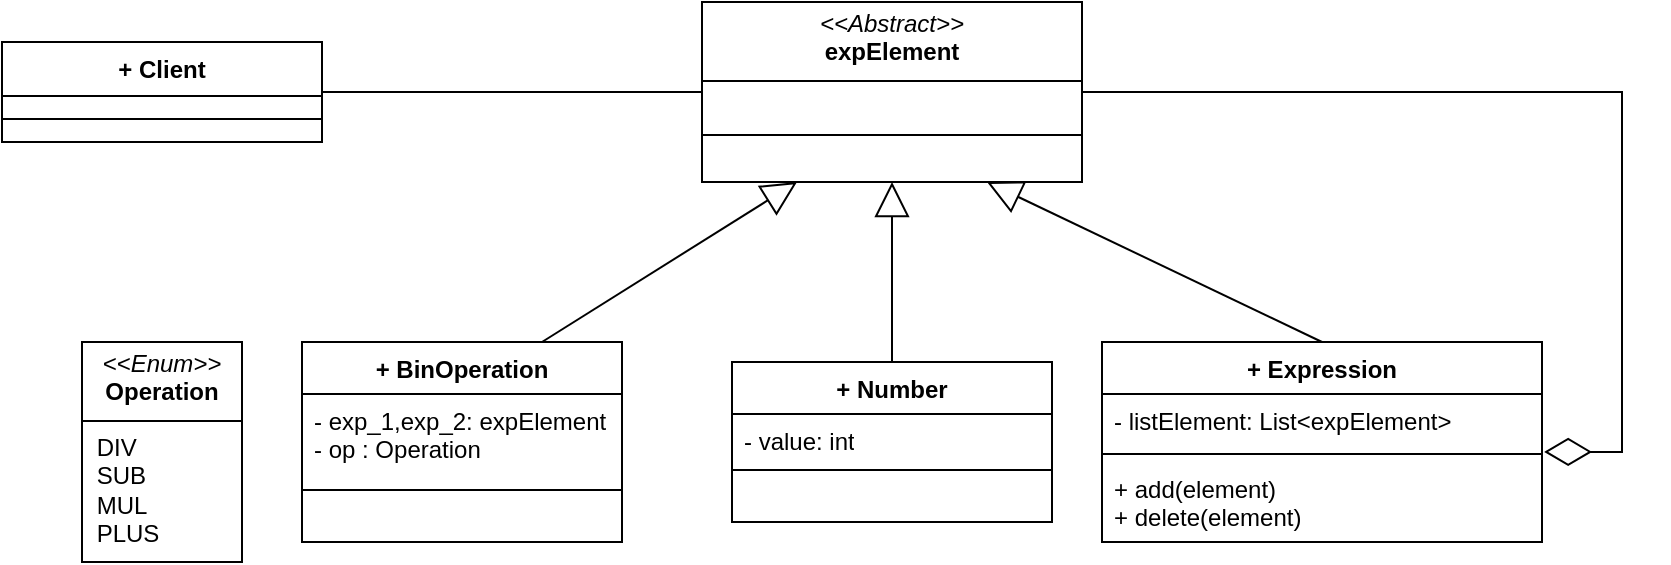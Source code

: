 <mxfile version="26.2.2">
  <diagram name="Page-1" id="_fCqGYr930--LpiFR0RU">
    <mxGraphModel dx="1032" dy="679" grid="1" gridSize="10" guides="1" tooltips="1" connect="1" arrows="1" fold="1" page="1" pageScale="1" pageWidth="570" pageHeight="940" math="0" shadow="0">
      <root>
        <mxCell id="0" />
        <mxCell id="1" parent="0" />
        <mxCell id="mQcFLb6zlvoTmoKk9HaL-1" style="edgeStyle=orthogonalEdgeStyle;rounded=0;orthogonalLoop=1;jettySize=auto;html=1;entryX=1.005;entryY=1.114;entryDx=0;entryDy=0;entryPerimeter=0;endArrow=diamondThin;endFill=0;endSize=21;" edge="1" parent="1" source="mQcFLb6zlvoTmoKk9HaL-2" target="mQcFLb6zlvoTmoKk9HaL-16">
          <mxGeometry relative="1" as="geometry">
            <mxPoint x="1040" y="370" as="targetPoint" />
            <Array as="points">
              <mxPoint x="1110" y="195" />
              <mxPoint x="1110" y="375" />
            </Array>
          </mxGeometry>
        </mxCell>
        <mxCell id="mQcFLb6zlvoTmoKk9HaL-2" value="&lt;p style=&quot;margin:0px;margin-top:4px;text-align:center;&quot;&gt;&lt;i&gt;&amp;lt;&amp;lt;Abstract&amp;gt;&amp;gt;&lt;/i&gt;&lt;br&gt;&lt;b&gt;expElement&lt;/b&gt;&lt;/p&gt;&lt;hr size=&quot;1&quot; style=&quot;border-style:solid;&quot;&gt;&lt;p style=&quot;margin:0px;margin-left:4px;&quot;&gt;&amp;nbsp;&lt;/p&gt;&lt;hr size=&quot;1&quot; style=&quot;border-style:solid;&quot;&gt;&lt;p style=&quot;margin:0px;margin-left:4px;&quot;&gt;&amp;nbsp;&lt;/p&gt;" style="verticalAlign=top;align=left;overflow=fill;html=1;whiteSpace=wrap;fillColor=none;" vertex="1" parent="1">
          <mxGeometry x="650" y="150" width="190" height="90" as="geometry" />
        </mxCell>
        <mxCell id="mQcFLb6zlvoTmoKk9HaL-11" value="+ Number" style="swimlane;fontStyle=1;align=center;verticalAlign=top;childLayout=stackLayout;horizontal=1;startSize=26;horizontalStack=0;resizeParent=1;resizeParentMax=0;resizeLast=0;collapsible=1;marginBottom=0;whiteSpace=wrap;html=1;" vertex="1" parent="1">
          <mxGeometry x="665" y="330" width="160" height="80" as="geometry" />
        </mxCell>
        <mxCell id="mQcFLb6zlvoTmoKk9HaL-12" value="- value: int" style="text;strokeColor=none;fillColor=none;align=left;verticalAlign=top;spacingLeft=4;spacingRight=4;overflow=hidden;rotatable=0;points=[[0,0.5],[1,0.5]];portConstraint=eastwest;whiteSpace=wrap;html=1;" vertex="1" parent="mQcFLb6zlvoTmoKk9HaL-11">
          <mxGeometry y="26" width="160" height="24" as="geometry" />
        </mxCell>
        <mxCell id="mQcFLb6zlvoTmoKk9HaL-13" value="" style="line;strokeWidth=1;fillColor=none;align=left;verticalAlign=middle;spacingTop=-1;spacingLeft=3;spacingRight=3;rotatable=0;labelPosition=right;points=[];portConstraint=eastwest;strokeColor=inherit;" vertex="1" parent="mQcFLb6zlvoTmoKk9HaL-11">
          <mxGeometry y="50" width="160" height="8" as="geometry" />
        </mxCell>
        <mxCell id="mQcFLb6zlvoTmoKk9HaL-14" value="&amp;nbsp;" style="text;strokeColor=none;fillColor=none;align=left;verticalAlign=top;spacingLeft=4;spacingRight=4;overflow=hidden;rotatable=0;points=[[0,0.5],[1,0.5]];portConstraint=eastwest;whiteSpace=wrap;html=1;" vertex="1" parent="mQcFLb6zlvoTmoKk9HaL-11">
          <mxGeometry y="58" width="160" height="22" as="geometry" />
        </mxCell>
        <mxCell id="mQcFLb6zlvoTmoKk9HaL-15" value="+ Expression" style="swimlane;fontStyle=1;align=center;verticalAlign=top;childLayout=stackLayout;horizontal=1;startSize=26;horizontalStack=0;resizeParent=1;resizeParentMax=0;resizeLast=0;collapsible=1;marginBottom=0;whiteSpace=wrap;html=1;" vertex="1" parent="1">
          <mxGeometry x="850" y="320" width="220" height="100" as="geometry" />
        </mxCell>
        <mxCell id="mQcFLb6zlvoTmoKk9HaL-16" value="- listElement: List&amp;lt;expElement&lt;span style=&quot;background-color: transparent; color: light-dark(rgb(0, 0, 0), rgb(255, 255, 255));&quot;&gt;&amp;gt;&lt;/span&gt;" style="text;strokeColor=none;fillColor=none;align=left;verticalAlign=top;spacingLeft=4;spacingRight=4;overflow=hidden;rotatable=0;points=[[0,0.5],[1,0.5]];portConstraint=eastwest;whiteSpace=wrap;html=1;" vertex="1" parent="mQcFLb6zlvoTmoKk9HaL-15">
          <mxGeometry y="26" width="220" height="26" as="geometry" />
        </mxCell>
        <mxCell id="mQcFLb6zlvoTmoKk9HaL-17" value="" style="line;strokeWidth=1;fillColor=none;align=left;verticalAlign=middle;spacingTop=-1;spacingLeft=3;spacingRight=3;rotatable=0;labelPosition=right;points=[];portConstraint=eastwest;strokeColor=inherit;" vertex="1" parent="mQcFLb6zlvoTmoKk9HaL-15">
          <mxGeometry y="52" width="220" height="8" as="geometry" />
        </mxCell>
        <mxCell id="mQcFLb6zlvoTmoKk9HaL-18" value="+ add(element)&lt;div&gt;+ delete(element)&lt;/div&gt;" style="text;strokeColor=none;fillColor=none;align=left;verticalAlign=top;spacingLeft=4;spacingRight=4;overflow=hidden;rotatable=0;points=[[0,0.5],[1,0.5]];portConstraint=eastwest;whiteSpace=wrap;html=1;" vertex="1" parent="mQcFLb6zlvoTmoKk9HaL-15">
          <mxGeometry y="60" width="220" height="40" as="geometry" />
        </mxCell>
        <mxCell id="mQcFLb6zlvoTmoKk9HaL-19" value="+ Client" style="swimlane;fontStyle=1;align=center;verticalAlign=top;childLayout=stackLayout;horizontal=1;startSize=27;horizontalStack=0;resizeParent=1;resizeParentMax=0;resizeLast=0;collapsible=1;marginBottom=0;whiteSpace=wrap;html=1;fillColor=none;" vertex="1" parent="1">
          <mxGeometry x="300" y="170" width="160" height="50" as="geometry" />
        </mxCell>
        <mxCell id="mQcFLb6zlvoTmoKk9HaL-20" value="" style="line;strokeWidth=1;fillColor=none;align=left;verticalAlign=middle;spacingTop=-1;spacingLeft=3;spacingRight=3;rotatable=0;labelPosition=right;points=[];portConstraint=eastwest;strokeColor=inherit;" vertex="1" parent="mQcFLb6zlvoTmoKk9HaL-19">
          <mxGeometry y="27" width="160" height="23" as="geometry" />
        </mxCell>
        <mxCell id="mQcFLb6zlvoTmoKk9HaL-21" value="" style="endArrow=block;endFill=0;endSize=15;html=1;rounded=0;exitX=0.5;exitY=0;exitDx=0;exitDy=0;entryX=0.5;entryY=1;entryDx=0;entryDy=0;" edge="1" parent="1" source="mQcFLb6zlvoTmoKk9HaL-11" target="mQcFLb6zlvoTmoKk9HaL-2">
          <mxGeometry width="160" relative="1" as="geometry">
            <mxPoint x="140" y="270" as="sourcePoint" />
            <mxPoint x="308" y="200" as="targetPoint" />
          </mxGeometry>
        </mxCell>
        <mxCell id="mQcFLb6zlvoTmoKk9HaL-22" value="" style="endArrow=block;endFill=0;endSize=15;html=1;rounded=0;exitX=0.5;exitY=0;exitDx=0;exitDy=0;entryX=0.75;entryY=1;entryDx=0;entryDy=0;" edge="1" parent="1" source="mQcFLb6zlvoTmoKk9HaL-15" target="mQcFLb6zlvoTmoKk9HaL-2">
          <mxGeometry width="160" relative="1" as="geometry">
            <mxPoint x="708" y="330" as="sourcePoint" />
            <mxPoint x="620" y="250" as="targetPoint" />
          </mxGeometry>
        </mxCell>
        <mxCell id="mQcFLb6zlvoTmoKk9HaL-23" value="" style="endArrow=none;endFill=0;endSize=15;html=1;rounded=0;exitX=1;exitY=0.5;exitDx=0;exitDy=0;entryX=0;entryY=0.5;entryDx=0;entryDy=0;startFill=0;" edge="1" parent="1" source="mQcFLb6zlvoTmoKk9HaL-19" target="mQcFLb6zlvoTmoKk9HaL-2">
          <mxGeometry width="160" relative="1" as="geometry">
            <mxPoint x="620" y="330" as="sourcePoint" />
            <mxPoint x="708" y="250" as="targetPoint" />
          </mxGeometry>
        </mxCell>
        <mxCell id="mQcFLb6zlvoTmoKk9HaL-26" value="+ BinOperation" style="swimlane;fontStyle=1;align=center;verticalAlign=top;childLayout=stackLayout;horizontal=1;startSize=26;horizontalStack=0;resizeParent=1;resizeParentMax=0;resizeLast=0;collapsible=1;marginBottom=0;whiteSpace=wrap;html=1;" vertex="1" parent="1">
          <mxGeometry x="450" y="320" width="160" height="100" as="geometry" />
        </mxCell>
        <mxCell id="mQcFLb6zlvoTmoKk9HaL-27" value="- exp_1,exp_2: expElement&lt;div&gt;- op : Operation&lt;/div&gt;" style="text;strokeColor=none;fillColor=none;align=left;verticalAlign=top;spacingLeft=4;spacingRight=4;overflow=hidden;rotatable=0;points=[[0,0.5],[1,0.5]];portConstraint=eastwest;whiteSpace=wrap;html=1;" vertex="1" parent="mQcFLb6zlvoTmoKk9HaL-26">
          <mxGeometry y="26" width="160" height="44" as="geometry" />
        </mxCell>
        <mxCell id="mQcFLb6zlvoTmoKk9HaL-28" value="" style="line;strokeWidth=1;fillColor=none;align=left;verticalAlign=middle;spacingTop=-1;spacingLeft=3;spacingRight=3;rotatable=0;labelPosition=right;points=[];portConstraint=eastwest;strokeColor=inherit;" vertex="1" parent="mQcFLb6zlvoTmoKk9HaL-26">
          <mxGeometry y="70" width="160" height="8" as="geometry" />
        </mxCell>
        <mxCell id="mQcFLb6zlvoTmoKk9HaL-29" value="&amp;nbsp;" style="text;strokeColor=none;fillColor=none;align=left;verticalAlign=top;spacingLeft=4;spacingRight=4;overflow=hidden;rotatable=0;points=[[0,0.5],[1,0.5]];portConstraint=eastwest;whiteSpace=wrap;html=1;" vertex="1" parent="mQcFLb6zlvoTmoKk9HaL-26">
          <mxGeometry y="78" width="160" height="22" as="geometry" />
        </mxCell>
        <mxCell id="mQcFLb6zlvoTmoKk9HaL-34" value="&lt;p style=&quot;margin:0px;margin-top:4px;text-align:center;&quot;&gt;&lt;i&gt;&amp;lt;&amp;lt;Enum&amp;gt;&amp;gt;&lt;/i&gt;&lt;br&gt;&lt;b&gt;Operation&lt;/b&gt;&lt;/p&gt;&lt;hr size=&quot;1&quot; style=&quot;border-style:solid;&quot;&gt;&lt;p style=&quot;margin:0px;margin-left:4px;&quot;&gt;&amp;nbsp;DIV&lt;/p&gt;&lt;p style=&quot;margin:0px;margin-left:4px;&quot;&gt;&amp;nbsp;SUB&lt;/p&gt;&lt;p style=&quot;margin:0px;margin-left:4px;&quot;&gt;&amp;nbsp;MUL&lt;/p&gt;&lt;p style=&quot;margin:0px;margin-left:4px;&quot;&gt;&amp;nbsp;PLUS&lt;/p&gt;&lt;p style=&quot;margin:0px;margin-left:4px;&quot;&gt;&lt;br&gt;&lt;/p&gt;&lt;p style=&quot;margin:0px;margin-left:4px;&quot;&gt;&lt;br&gt;&lt;/p&gt;" style="verticalAlign=top;align=left;overflow=fill;html=1;whiteSpace=wrap;fillColor=none;" vertex="1" parent="1">
          <mxGeometry x="340" y="320" width="80" height="110" as="geometry" />
        </mxCell>
        <mxCell id="mQcFLb6zlvoTmoKk9HaL-35" value="" style="endArrow=block;endFill=0;endSize=15;html=1;rounded=0;exitX=0.75;exitY=0;exitDx=0;exitDy=0;entryX=0.25;entryY=1;entryDx=0;entryDy=0;" edge="1" parent="1" source="mQcFLb6zlvoTmoKk9HaL-26" target="mQcFLb6zlvoTmoKk9HaL-2">
          <mxGeometry width="160" relative="1" as="geometry">
            <mxPoint x="420" y="310" as="sourcePoint" />
            <mxPoint x="650" y="240" as="targetPoint" />
          </mxGeometry>
        </mxCell>
      </root>
    </mxGraphModel>
  </diagram>
</mxfile>
